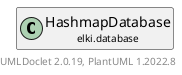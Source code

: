 @startuml
    remove .*\.(Instance|Par|Parameterizer|Factory)$
    set namespaceSeparator none
    hide empty fields
    hide empty methods

    class "<size:14>HashmapDatabase.Par\n<size:10>elki.database" as elki.database.HashmapDatabase.Par [[HashmapDatabase.Par.html]] {
        #databaseConnection: DatabaseConnection
        -indexFactories: Collection<? extends IndexFactory<?>>
        +configure(Parameterization): void
        +make(): HashmapDatabase
    }

    abstract class "<size:14>AbstractDatabase.Par\n<size:10>elki.database" as elki.database.AbstractDatabase.Par [[AbstractDatabase.Par.html]] {
        {abstract} +make(): Database
    }
    class "<size:14>HashmapDatabase\n<size:10>elki.database" as elki.database.HashmapDatabase [[HashmapDatabase.html]]

    elki.database.AbstractDatabase.Par <|-- elki.database.HashmapDatabase.Par
    elki.database.HashmapDatabase +-- elki.database.HashmapDatabase.Par

    center footer UMLDoclet 2.0.19, PlantUML 1.2022.8
@enduml
